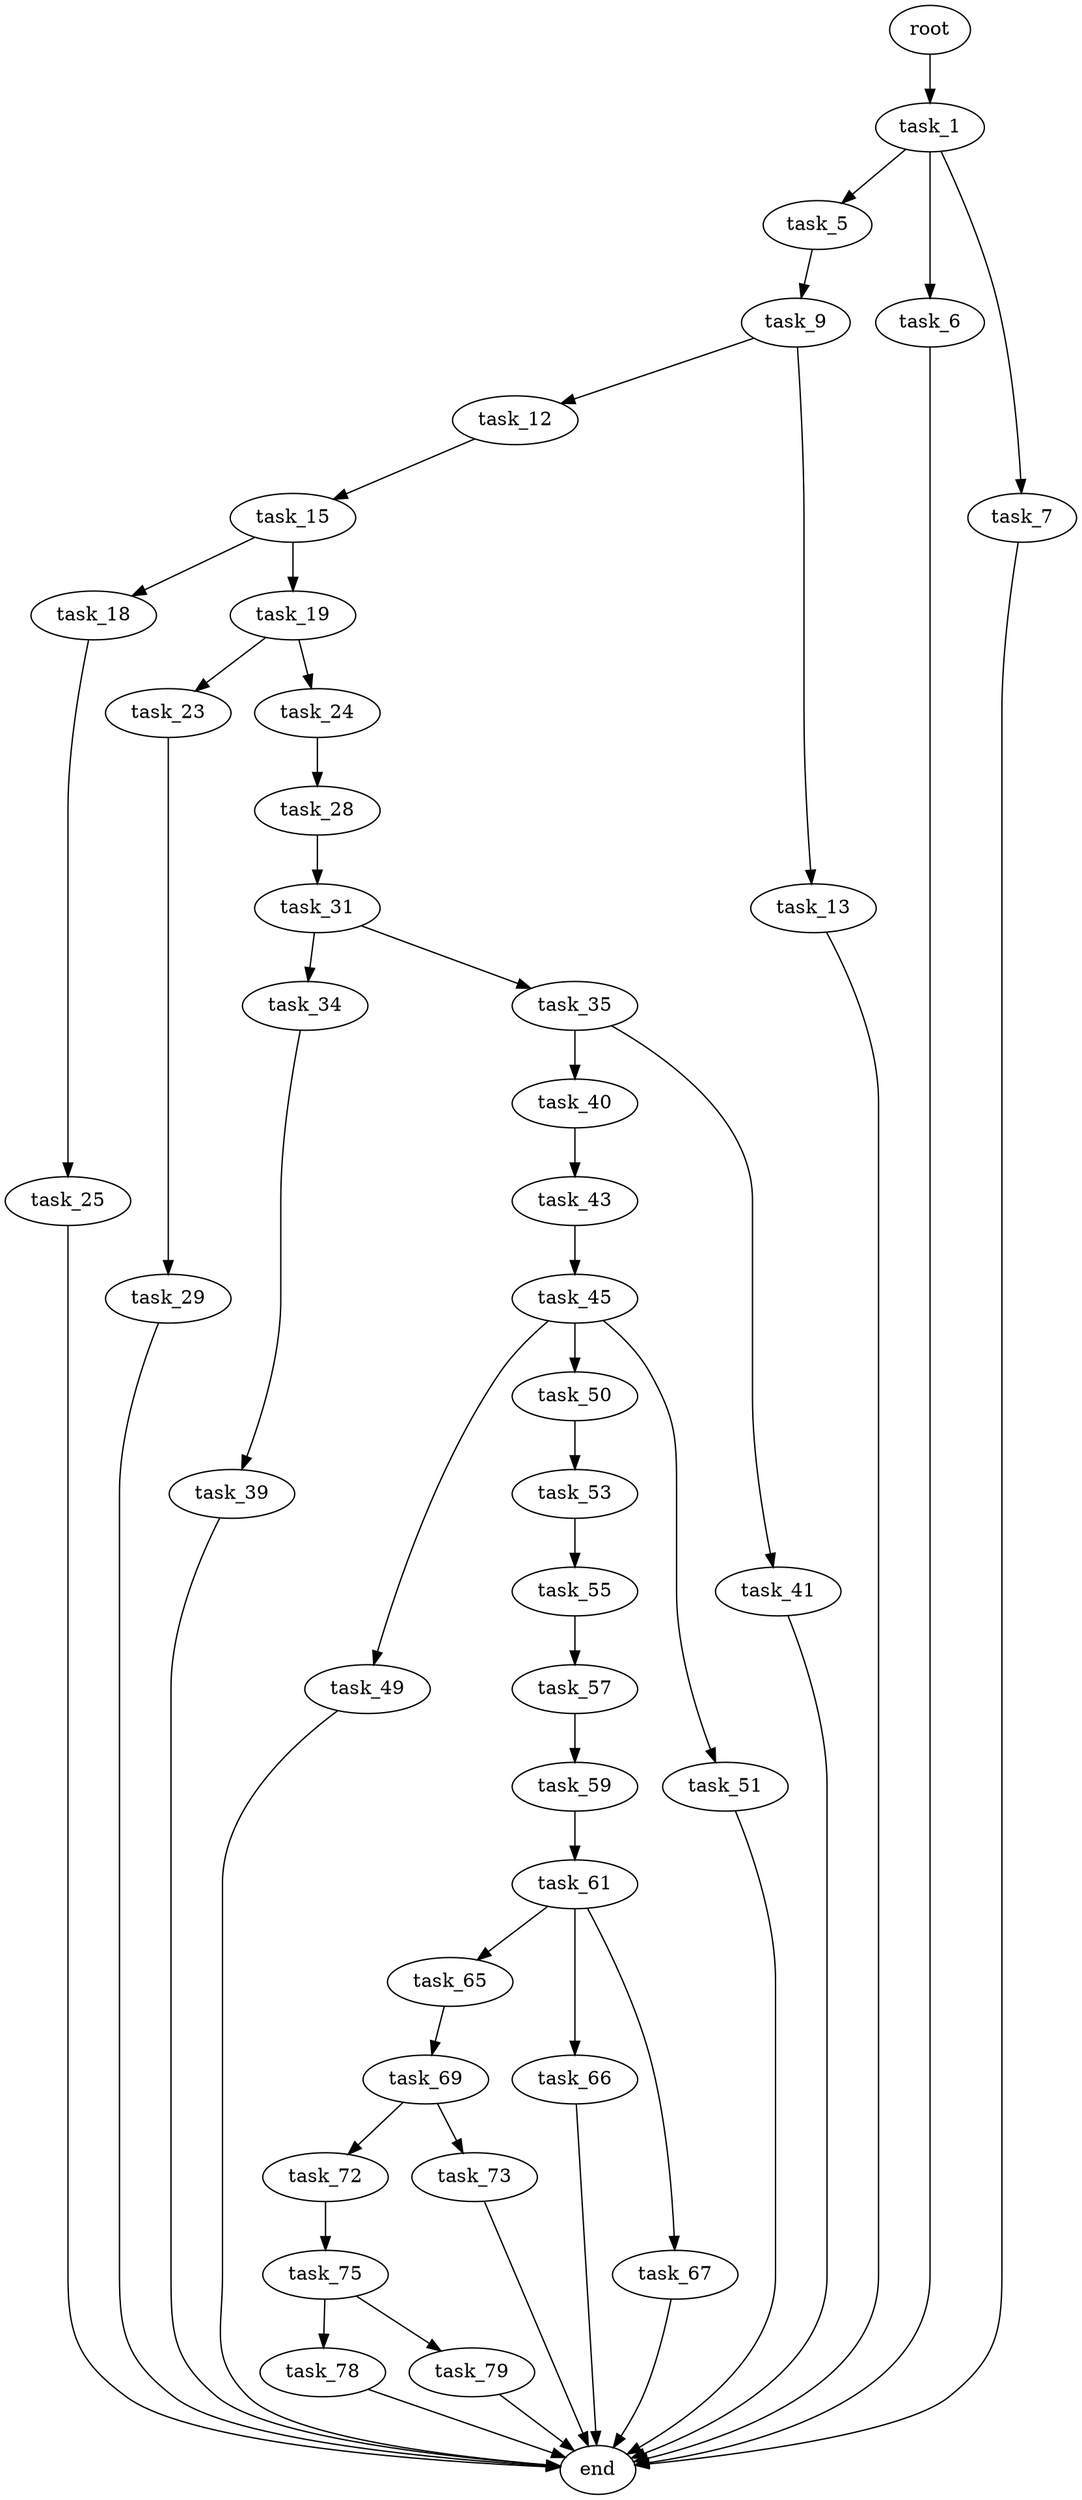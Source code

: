 digraph G {
  root [size="0.000000"];
  task_1 [size="43043753450.000000"];
  task_5 [size="529604766593.000000"];
  task_6 [size="1073741824000.000000"];
  task_7 [size="25016725892.000000"];
  task_9 [size="4519301962.000000"];
  end [size="0.000000"];
  task_12 [size="17258352972.000000"];
  task_13 [size="1073741824000.000000"];
  task_15 [size="134217728000.000000"];
  task_18 [size="16761790374.000000"];
  task_19 [size="802797661.000000"];
  task_25 [size="182167175424.000000"];
  task_23 [size="208871256644.000000"];
  task_24 [size="28991029248.000000"];
  task_29 [size="277528028936.000000"];
  task_28 [size="549755813888.000000"];
  task_31 [size="1073741824000.000000"];
  task_34 [size="4441011208.000000"];
  task_35 [size="8589934592.000000"];
  task_39 [size="19263404388.000000"];
  task_40 [size="32069772634.000000"];
  task_41 [size="86916530482.000000"];
  task_43 [size="28991029248.000000"];
  task_45 [size="11372954727.000000"];
  task_49 [size="30943679932.000000"];
  task_50 [size="997827878.000000"];
  task_51 [size="5602960024.000000"];
  task_53 [size="368293445632.000000"];
  task_55 [size="68719476736.000000"];
  task_57 [size="26949035844.000000"];
  task_59 [size="549755813888.000000"];
  task_61 [size="7486702673.000000"];
  task_65 [size="6142725418.000000"];
  task_66 [size="25937851252.000000"];
  task_67 [size="208709743377.000000"];
  task_69 [size="28991029248.000000"];
  task_72 [size="1566702958.000000"];
  task_73 [size="134217728000.000000"];
  task_75 [size="6132783224.000000"];
  task_78 [size="28441507385.000000"];
  task_79 [size="782757789696.000000"];

  root -> task_1 [size="1.000000"];
  task_1 -> task_5 [size="33554432.000000"];
  task_1 -> task_6 [size="33554432.000000"];
  task_1 -> task_7 [size="33554432.000000"];
  task_5 -> task_9 [size="411041792.000000"];
  task_6 -> end [size="1.000000"];
  task_7 -> end [size="1.000000"];
  task_9 -> task_12 [size="301989888.000000"];
  task_9 -> task_13 [size="301989888.000000"];
  task_12 -> task_15 [size="301989888.000000"];
  task_13 -> end [size="1.000000"];
  task_15 -> task_18 [size="209715200.000000"];
  task_15 -> task_19 [size="209715200.000000"];
  task_18 -> task_25 [size="301989888.000000"];
  task_19 -> task_23 [size="75497472.000000"];
  task_19 -> task_24 [size="75497472.000000"];
  task_25 -> end [size="1.000000"];
  task_23 -> task_29 [size="209715200.000000"];
  task_24 -> task_28 [size="75497472.000000"];
  task_29 -> end [size="1.000000"];
  task_28 -> task_31 [size="536870912.000000"];
  task_31 -> task_34 [size="838860800.000000"];
  task_31 -> task_35 [size="838860800.000000"];
  task_34 -> task_39 [size="536870912.000000"];
  task_35 -> task_40 [size="33554432.000000"];
  task_35 -> task_41 [size="33554432.000000"];
  task_39 -> end [size="1.000000"];
  task_40 -> task_43 [size="536870912.000000"];
  task_41 -> end [size="1.000000"];
  task_43 -> task_45 [size="75497472.000000"];
  task_45 -> task_49 [size="209715200.000000"];
  task_45 -> task_50 [size="209715200.000000"];
  task_45 -> task_51 [size="209715200.000000"];
  task_49 -> end [size="1.000000"];
  task_50 -> task_53 [size="33554432.000000"];
  task_51 -> end [size="1.000000"];
  task_53 -> task_55 [size="411041792.000000"];
  task_55 -> task_57 [size="134217728.000000"];
  task_57 -> task_59 [size="838860800.000000"];
  task_59 -> task_61 [size="536870912.000000"];
  task_61 -> task_65 [size="209715200.000000"];
  task_61 -> task_66 [size="209715200.000000"];
  task_61 -> task_67 [size="209715200.000000"];
  task_65 -> task_69 [size="209715200.000000"];
  task_66 -> end [size="1.000000"];
  task_67 -> end [size="1.000000"];
  task_69 -> task_72 [size="75497472.000000"];
  task_69 -> task_73 [size="75497472.000000"];
  task_72 -> task_75 [size="75497472.000000"];
  task_73 -> end [size="1.000000"];
  task_75 -> task_78 [size="134217728.000000"];
  task_75 -> task_79 [size="134217728.000000"];
  task_78 -> end [size="1.000000"];
  task_79 -> end [size="1.000000"];
}
